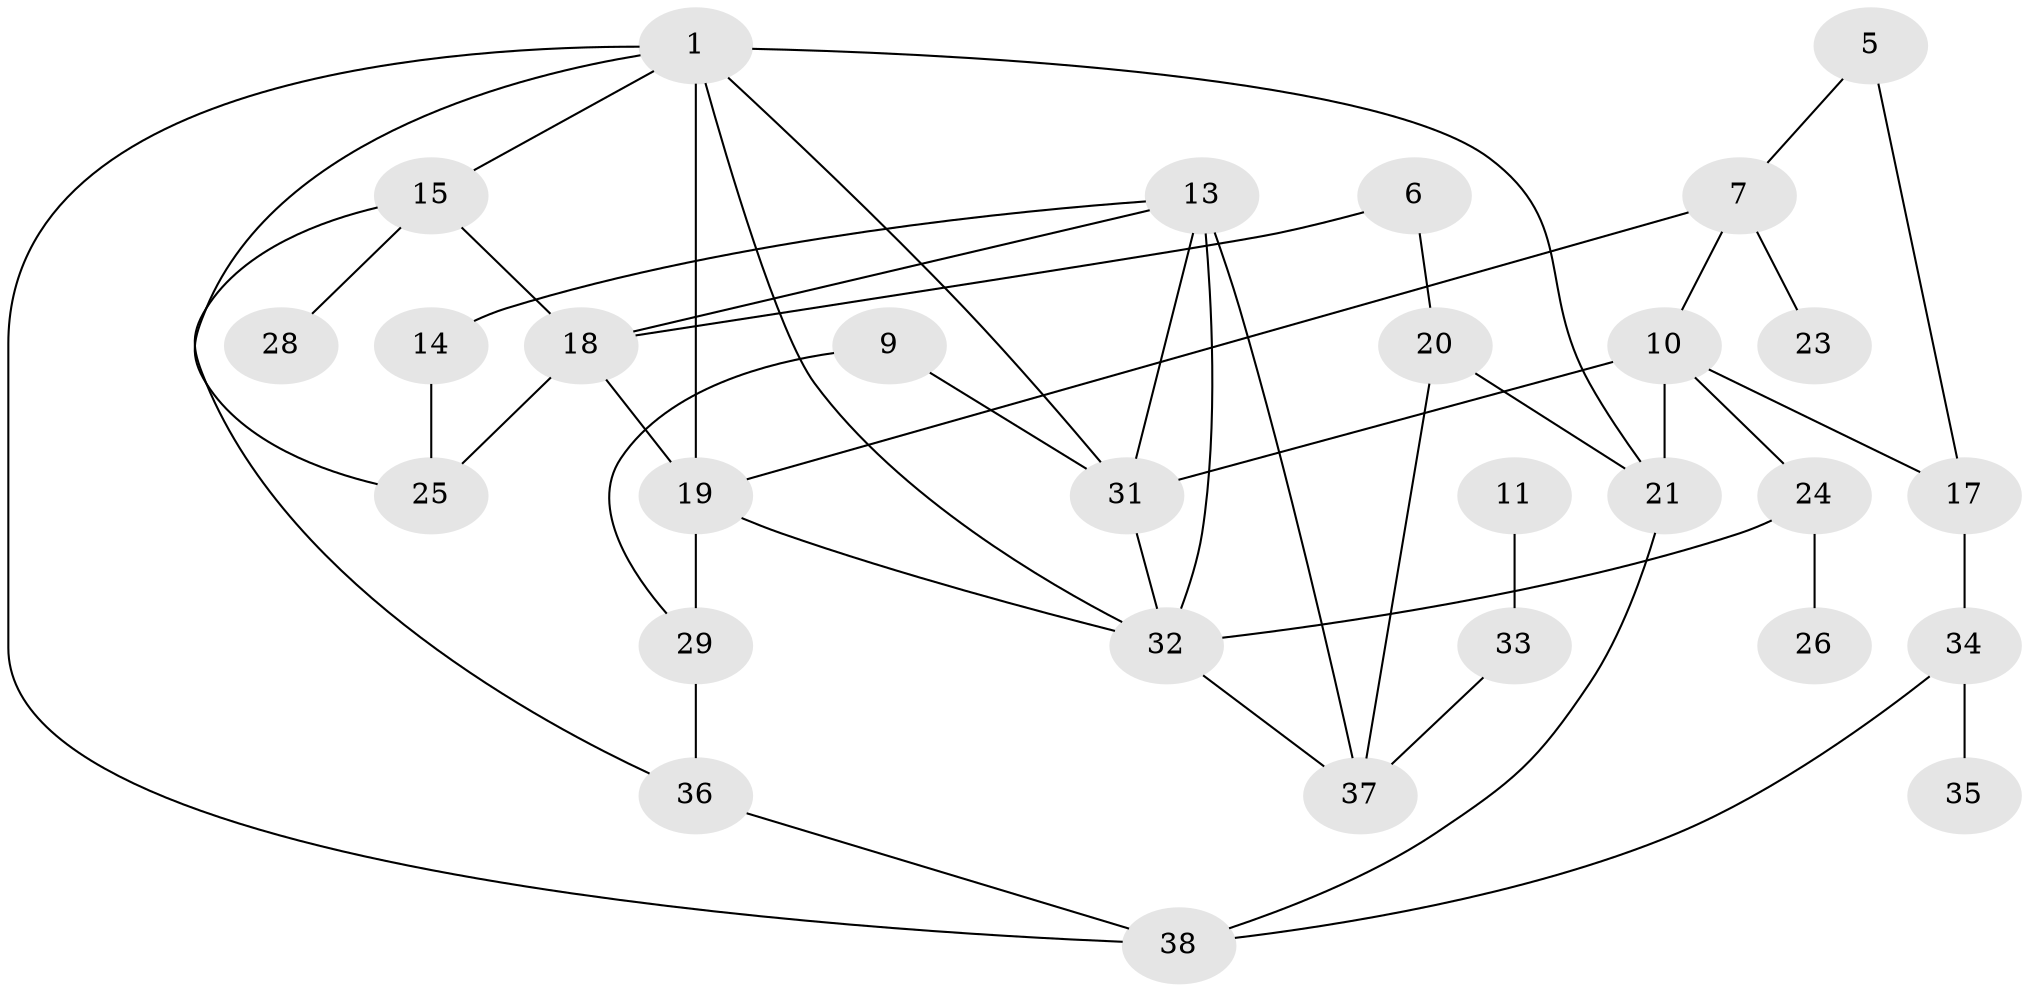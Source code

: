 // original degree distribution, {2: 0.2236842105263158, 0: 0.07894736842105263, 1: 0.25, 3: 0.27631578947368424, 6: 0.02631578947368421, 4: 0.06578947368421052, 5: 0.07894736842105263}
// Generated by graph-tools (version 1.1) at 2025/33/03/09/25 02:33:39]
// undirected, 29 vertices, 47 edges
graph export_dot {
graph [start="1"]
  node [color=gray90,style=filled];
  1;
  5;
  6;
  7;
  9;
  10;
  11;
  13;
  14;
  15;
  17;
  18;
  19;
  20;
  21;
  23;
  24;
  25;
  26;
  28;
  29;
  31;
  32;
  33;
  34;
  35;
  36;
  37;
  38;
  1 -- 15 [weight=1.0];
  1 -- 19 [weight=1.0];
  1 -- 21 [weight=1.0];
  1 -- 25 [weight=1.0];
  1 -- 31 [weight=1.0];
  1 -- 32 [weight=1.0];
  1 -- 38 [weight=1.0];
  5 -- 7 [weight=1.0];
  5 -- 17 [weight=1.0];
  6 -- 18 [weight=1.0];
  6 -- 20 [weight=1.0];
  7 -- 10 [weight=1.0];
  7 -- 19 [weight=1.0];
  7 -- 23 [weight=1.0];
  9 -- 29 [weight=1.0];
  9 -- 31 [weight=1.0];
  10 -- 17 [weight=1.0];
  10 -- 21 [weight=1.0];
  10 -- 24 [weight=2.0];
  10 -- 31 [weight=3.0];
  11 -- 33 [weight=1.0];
  13 -- 14 [weight=1.0];
  13 -- 18 [weight=1.0];
  13 -- 31 [weight=1.0];
  13 -- 32 [weight=2.0];
  13 -- 37 [weight=1.0];
  14 -- 25 [weight=1.0];
  15 -- 18 [weight=1.0];
  15 -- 28 [weight=1.0];
  15 -- 36 [weight=1.0];
  17 -- 34 [weight=1.0];
  18 -- 19 [weight=1.0];
  18 -- 25 [weight=1.0];
  19 -- 29 [weight=2.0];
  19 -- 32 [weight=2.0];
  20 -- 21 [weight=1.0];
  20 -- 37 [weight=1.0];
  21 -- 38 [weight=1.0];
  24 -- 26 [weight=2.0];
  24 -- 32 [weight=1.0];
  29 -- 36 [weight=1.0];
  31 -- 32 [weight=1.0];
  32 -- 37 [weight=1.0];
  33 -- 37 [weight=1.0];
  34 -- 35 [weight=1.0];
  34 -- 38 [weight=1.0];
  36 -- 38 [weight=1.0];
}
